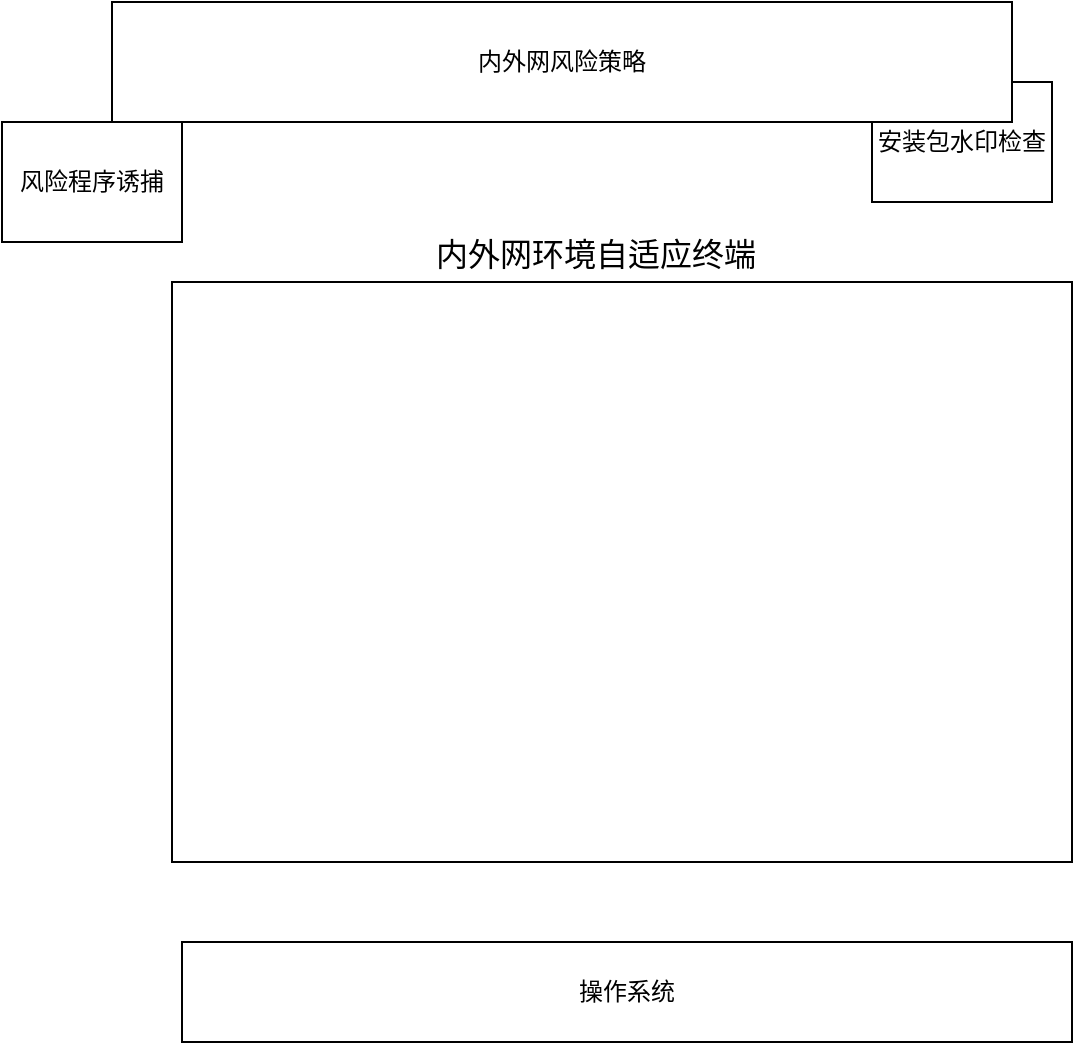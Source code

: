 <mxfile version="21.0.10" type="github"><diagram name="第 1 页" id="uTNQZCrpNhPznFiIJOcQ"><mxGraphModel dx="794" dy="516" grid="1" gridSize="10" guides="1" tooltips="1" connect="1" arrows="1" fold="1" page="1" pageScale="1" pageWidth="1200" pageHeight="1920" math="0" shadow="0"><root><mxCell id="0"/><mxCell id="1" parent="0"/><mxCell id="6p5Oqk4yI4i8pk-0OoKq-3" value="安装包水印检查" style="rounded=0;whiteSpace=wrap;html=1;" vertex="1" parent="1"><mxGeometry x="570" y="170" width="90" height="60" as="geometry"/></mxCell><mxCell id="6p5Oqk4yI4i8pk-0OoKq-4" value="" style="rounded=0;whiteSpace=wrap;html=1;" vertex="1" parent="1"><mxGeometry x="220" y="270" width="450" height="290" as="geometry"/></mxCell><mxCell id="6p5Oqk4yI4i8pk-0OoKq-6" value="内外网风险策略" style="rounded=0;whiteSpace=wrap;html=1;" vertex="1" parent="1"><mxGeometry x="190" y="130" width="450" height="60" as="geometry"/></mxCell><mxCell id="6p5Oqk4yI4i8pk-0OoKq-7" value="风险程序诱捕" style="rounded=0;whiteSpace=wrap;html=1;" vertex="1" parent="1"><mxGeometry x="135" y="190" width="90" height="60" as="geometry"/></mxCell><mxCell id="6p5Oqk4yI4i8pk-0OoKq-8" value="&lt;span style=&quot;font-size:12.0pt;font-family:仿宋;&#10;mso-bidi-font-family:仿宋;mso-font-kerning:1.0pt;mso-ansi-language:EN-US;&#10;mso-fareast-language:ZH-CN;mso-bidi-language:AR-SA&quot;&gt;内外网环境自适应终端&lt;/span&gt;" style="text;whiteSpace=wrap;html=1;" vertex="1" parent="1"><mxGeometry x="350" y="240" width="170" height="30" as="geometry"/></mxCell><mxCell id="6p5Oqk4yI4i8pk-0OoKq-9" value="操作系统" style="rounded=0;whiteSpace=wrap;html=1;" vertex="1" parent="1"><mxGeometry x="225" y="600" width="445" height="50" as="geometry"/></mxCell></root></mxGraphModel></diagram></mxfile>